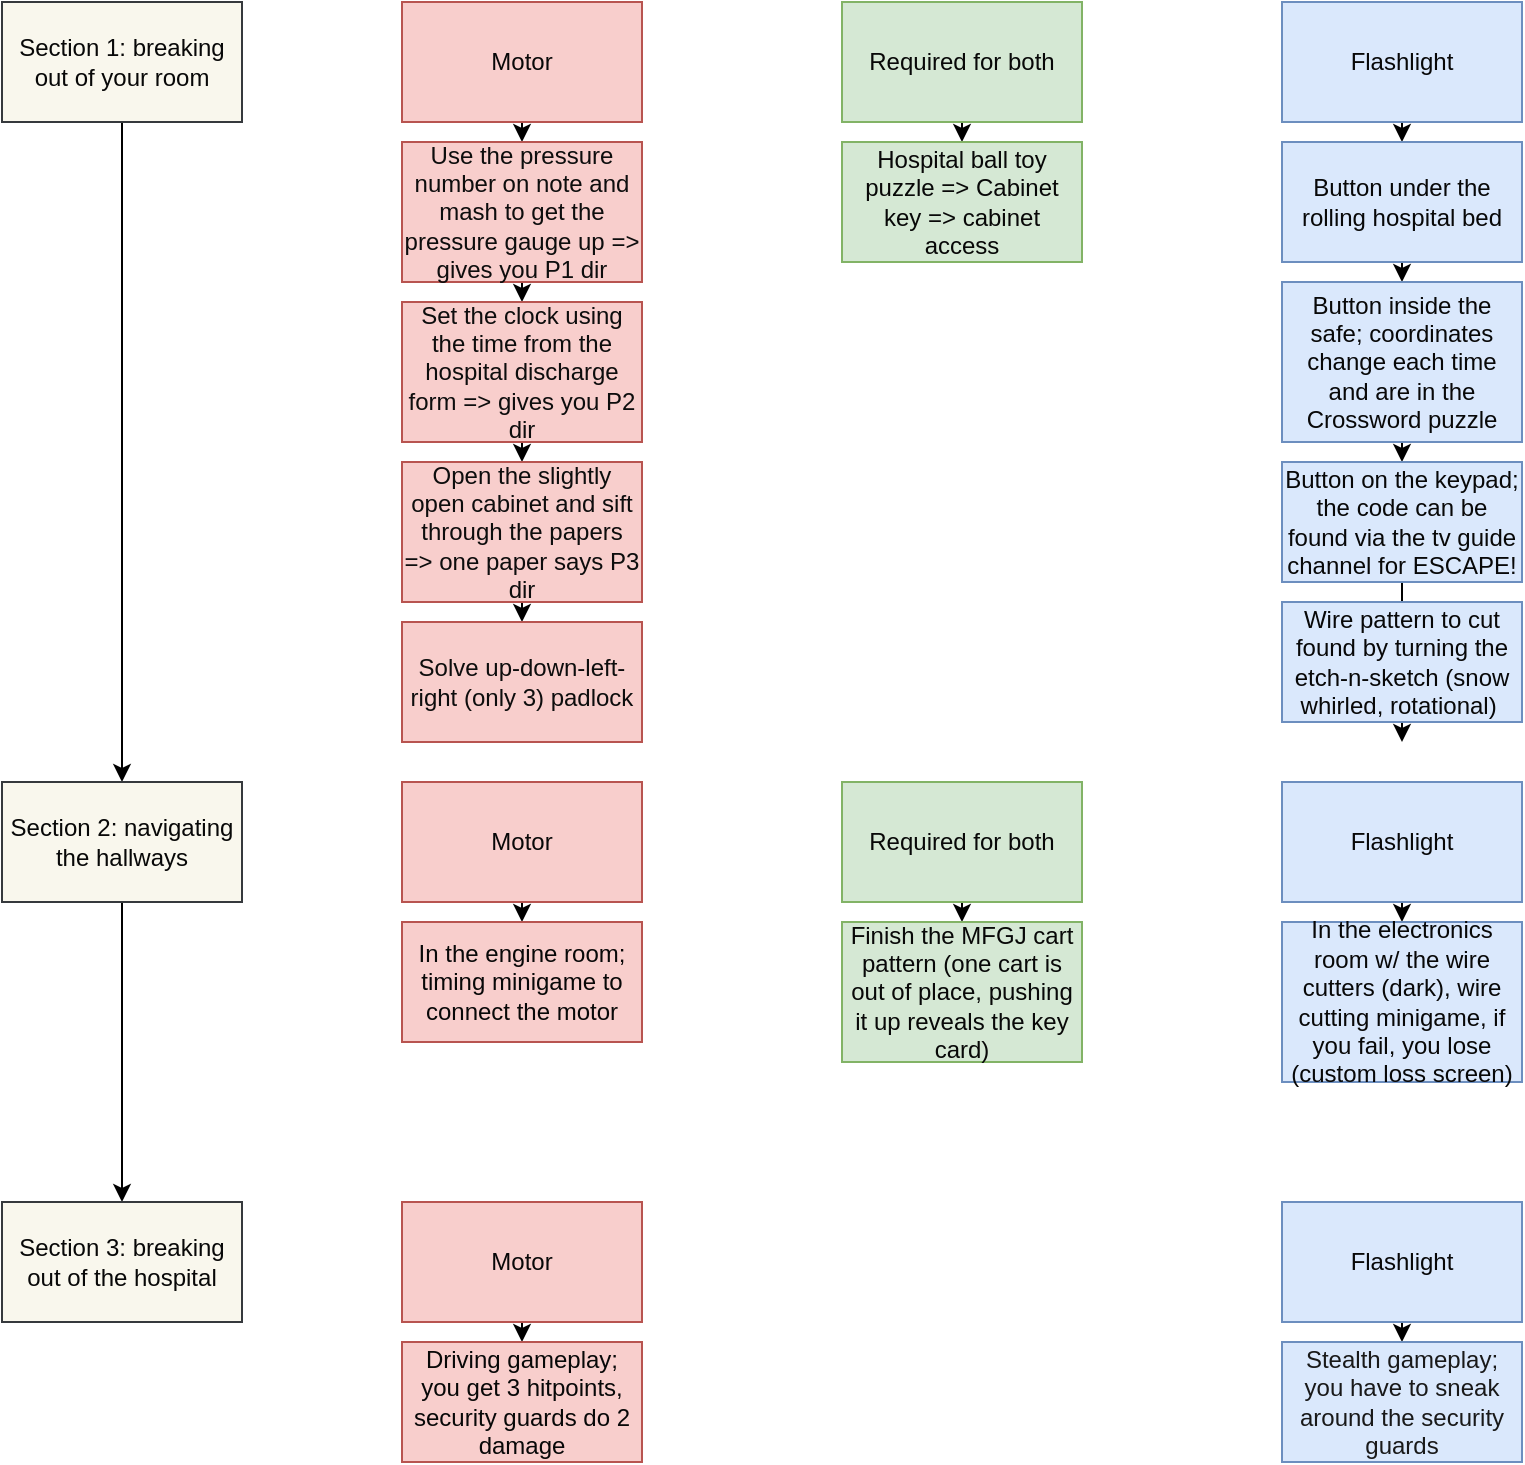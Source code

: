 <mxfile>
    <diagram id="SKBT4WsKlGHtVuPOCtdE" name="Page-1">
        <mxGraphModel dx="738" dy="352" grid="1" gridSize="10" guides="1" tooltips="1" connect="1" arrows="1" fold="1" page="1" pageScale="1" pageWidth="850" pageHeight="1100" math="0" shadow="0">
            <root>
                <mxCell id="0"/>
                <mxCell id="1" parent="0"/>
                <mxCell id="4" value="" style="edgeStyle=none;html=1;fontColor=#080808;" parent="1" source="2" target="3" edge="1">
                    <mxGeometry relative="1" as="geometry"/>
                </mxCell>
                <mxCell id="2" value="&lt;font color=&quot;#080808&quot;&gt;Section 1: breaking out of your room&lt;/font&gt;" style="whiteSpace=wrap;html=1;fillColor=#f9f7ed;strokeColor=#36393d;" parent="1" vertex="1">
                    <mxGeometry y="40" width="120" height="60" as="geometry"/>
                </mxCell>
                <mxCell id="6" value="" style="edgeStyle=none;html=1;fontColor=#000000;" parent="1" source="3" target="5" edge="1">
                    <mxGeometry relative="1" as="geometry"/>
                </mxCell>
                <mxCell id="3" value="&lt;span style=&quot;color: rgb(8 , 8 , 8)&quot;&gt;Section 2: navigating the hallways&lt;/span&gt;" style="whiteSpace=wrap;html=1;fillColor=#f9f7ed;strokeColor=#36393d;" parent="1" vertex="1">
                    <mxGeometry y="430" width="120" height="60" as="geometry"/>
                </mxCell>
                <mxCell id="5" value="&lt;span style=&quot;color: rgb(8 , 8 , 8)&quot;&gt;Section 3: breaking out of the hospital&lt;/span&gt;" style="whiteSpace=wrap;html=1;fillColor=#f9f7ed;strokeColor=#36393d;" parent="1" vertex="1">
                    <mxGeometry y="640" width="120" height="60" as="geometry"/>
                </mxCell>
                <mxCell id="18" value="" style="edgeStyle=none;html=1;fontColor=#000000;" parent="1" source="12" target="17" edge="1">
                    <mxGeometry relative="1" as="geometry"/>
                </mxCell>
                <mxCell id="12" value="&lt;font color=&quot;#080808&quot;&gt;Motor&lt;/font&gt;" style="whiteSpace=wrap;html=1;fillColor=#f8cecc;strokeColor=#b85450;" parent="1" vertex="1">
                    <mxGeometry x="200" y="40" width="120" height="60" as="geometry"/>
                </mxCell>
                <mxCell id="21" value="" style="edgeStyle=none;html=1;fontColor=#000000;" parent="1" source="13" target="20" edge="1">
                    <mxGeometry relative="1" as="geometry"/>
                </mxCell>
                <mxCell id="13" value="&lt;font color=&quot;#080808&quot;&gt;Flashlight&lt;/font&gt;" style="whiteSpace=wrap;html=1;fillColor=#dae8fc;strokeColor=#6c8ebf;" parent="1" vertex="1">
                    <mxGeometry x="640" y="40" width="120" height="60" as="geometry"/>
                </mxCell>
                <mxCell id="16" value="" style="edgeStyle=none;html=1;fontColor=#000000;" parent="1" source="14" target="15" edge="1">
                    <mxGeometry relative="1" as="geometry"/>
                </mxCell>
                <mxCell id="14" value="&lt;font color=&quot;#080808&quot;&gt;Required for both&lt;/font&gt;" style="whiteSpace=wrap;html=1;fillColor=#d5e8d4;strokeColor=#82b366;" parent="1" vertex="1">
                    <mxGeometry x="420" y="40" width="120" height="60" as="geometry"/>
                </mxCell>
                <mxCell id="15" value="&lt;span style=&quot;color: rgb(8 , 8 , 8)&quot;&gt;Hospital ball toy puzzle =&amp;gt; Cabinet key =&amp;gt; cabinet access&lt;/span&gt;" style="whiteSpace=wrap;html=1;fillColor=#d5e8d4;strokeColor=#82b366;" parent="1" vertex="1">
                    <mxGeometry x="420" y="110" width="120" height="60" as="geometry"/>
                </mxCell>
                <mxCell id="28" value="" style="edgeStyle=none;html=1;fontColor=#000000;" parent="1" source="17" target="27" edge="1">
                    <mxGeometry relative="1" as="geometry"/>
                </mxCell>
                <mxCell id="17" value="&lt;span style=&quot;color: rgb(13 , 13 , 13)&quot;&gt;Use the pressure number on note and mash to get the pressure gauge up =&amp;gt; gives you P1 dir&lt;/span&gt;" style="whiteSpace=wrap;html=1;fillColor=#f8cecc;strokeColor=#b85450;" parent="1" vertex="1">
                    <mxGeometry x="200" y="110" width="120" height="70" as="geometry"/>
                </mxCell>
                <mxCell id="24" value="" style="edgeStyle=none;html=1;fontColor=#000000;" parent="1" source="20" target="23" edge="1">
                    <mxGeometry relative="1" as="geometry"/>
                </mxCell>
                <mxCell id="20" value="&lt;font color=&quot;#080808&quot;&gt;Button under the rolling hospital bed&lt;/font&gt;" style="whiteSpace=wrap;html=1;fillColor=#dae8fc;strokeColor=#6c8ebf;" parent="1" vertex="1">
                    <mxGeometry x="640" y="110" width="120" height="60" as="geometry"/>
                </mxCell>
                <mxCell id="26" value="" style="edgeStyle=none;html=1;fontColor=#000000;" parent="1" source="23" target="25" edge="1">
                    <mxGeometry relative="1" as="geometry"/>
                </mxCell>
                <mxCell id="23" value="&lt;font color=&quot;#080808&quot;&gt;Button inside the safe; coordinates change each time and are in the Crossword puzzle&lt;/font&gt;" style="whiteSpace=wrap;html=1;fillColor=#dae8fc;strokeColor=#6c8ebf;" parent="1" vertex="1">
                    <mxGeometry x="640" y="180" width="120" height="80" as="geometry"/>
                </mxCell>
                <mxCell id="45" value="" style="edgeStyle=none;html=1;fontColor=#0D0D0D;" parent="1" source="25" edge="1">
                    <mxGeometry relative="1" as="geometry">
                        <mxPoint x="700" y="410" as="targetPoint"/>
                    </mxGeometry>
                </mxCell>
                <mxCell id="25" value="&lt;span style=&quot;color: rgb(8 , 8 , 8)&quot;&gt;Button on the keypad; the code can be found via the tv guide channel for ESCAPE!&lt;/span&gt;" style="whiteSpace=wrap;html=1;fillColor=#dae8fc;strokeColor=#6c8ebf;" parent="1" vertex="1">
                    <mxGeometry x="640" y="270" width="120" height="60" as="geometry"/>
                </mxCell>
                <mxCell id="31" value="" style="edgeStyle=none;html=1;fontColor=#0D0D0D;" parent="1" source="27" target="30" edge="1">
                    <mxGeometry relative="1" as="geometry"/>
                </mxCell>
                <mxCell id="27" value="&lt;font color=&quot;#0d0d0d&quot;&gt;Set the clock using the time from the hospital discharge form =&amp;gt; gives you P2 dir&lt;/font&gt;" style="whiteSpace=wrap;html=1;fillColor=#f8cecc;strokeColor=#b85450;" parent="1" vertex="1">
                    <mxGeometry x="200" y="190" width="120" height="70" as="geometry"/>
                </mxCell>
                <mxCell id="34" value="" style="edgeStyle=none;html=1;fontColor=#0D0D0D;" parent="1" source="30" target="33" edge="1">
                    <mxGeometry relative="1" as="geometry"/>
                </mxCell>
                <mxCell id="30" value="&lt;span style=&quot;color: rgb(13 , 13 , 13)&quot;&gt;Open the slightly open cabinet and sift through the papers =&amp;gt; one paper says P3 dir&lt;/span&gt;" style="whiteSpace=wrap;html=1;fillColor=#f8cecc;strokeColor=#b85450;" parent="1" vertex="1">
                    <mxGeometry x="200" y="270" width="120" height="70" as="geometry"/>
                </mxCell>
                <mxCell id="33" value="&lt;span style=&quot;color: rgb(13 , 13 , 13)&quot;&gt;Solve up-down-left-right (only 3) padlock&lt;/span&gt;" style="whiteSpace=wrap;html=1;fillColor=#f8cecc;strokeColor=#b85450;" parent="1" vertex="1">
                    <mxGeometry x="200" y="350" width="120" height="60" as="geometry"/>
                </mxCell>
                <mxCell id="39" value="" style="edgeStyle=none;html=1;fontColor=#0D0D0D;" parent="1" target="38" edge="1">
                    <mxGeometry relative="1" as="geometry">
                        <mxPoint x="260" y="490" as="sourcePoint"/>
                    </mxGeometry>
                </mxCell>
                <mxCell id="35" value="&lt;font color=&quot;#080808&quot;&gt;Motor&lt;/font&gt;" style="whiteSpace=wrap;html=1;fillColor=#f8cecc;strokeColor=#b85450;" parent="1" vertex="1">
                    <mxGeometry x="200" y="430" width="120" height="60" as="geometry"/>
                </mxCell>
                <mxCell id="47" value="" style="edgeStyle=none;html=1;fontColor=#0A0A0A;" parent="1" target="46" edge="1">
                    <mxGeometry relative="1" as="geometry">
                        <mxPoint x="480" y="490" as="sourcePoint"/>
                    </mxGeometry>
                </mxCell>
                <mxCell id="36" value="&lt;font color=&quot;#080808&quot;&gt;Required for both&lt;/font&gt;" style="whiteSpace=wrap;html=1;fillColor=#d5e8d4;strokeColor=#82b366;" parent="1" vertex="1">
                    <mxGeometry x="420" y="430" width="120" height="60" as="geometry"/>
                </mxCell>
                <mxCell id="42" value="" style="edgeStyle=none;html=1;fontColor=#0D0D0D;" parent="1" edge="1">
                    <mxGeometry relative="1" as="geometry">
                        <mxPoint x="700" y="490" as="sourcePoint"/>
                        <mxPoint x="700" y="500" as="targetPoint"/>
                    </mxGeometry>
                </mxCell>
                <mxCell id="37" value="&lt;font color=&quot;#080808&quot;&gt;Flashlight&lt;/font&gt;" style="whiteSpace=wrap;html=1;fillColor=#dae8fc;strokeColor=#6c8ebf;" parent="1" vertex="1">
                    <mxGeometry x="640" y="430" width="120" height="60" as="geometry"/>
                </mxCell>
                <mxCell id="38" value="&lt;font color=&quot;#080808&quot;&gt;In the engine room; timing minigame to connect the motor&lt;/font&gt;" style="whiteSpace=wrap;html=1;fillColor=#f8cecc;strokeColor=#b85450;" parent="1" vertex="1">
                    <mxGeometry x="200" y="500" width="120" height="60" as="geometry"/>
                </mxCell>
                <mxCell id="41" value="&lt;font color=&quot;#080808&quot;&gt;In the electronics room w/ the wire cutters (dark), wire cutting minigame, if you fail, you lose (custom loss screen)&lt;/font&gt;" style="whiteSpace=wrap;html=1;fillColor=#dae8fc;strokeColor=#6c8ebf;" parent="1" vertex="1">
                    <mxGeometry x="640" y="500" width="120" height="80" as="geometry"/>
                </mxCell>
                <mxCell id="43" value="&lt;font color=&quot;#080808&quot;&gt;Wire pattern to cut found by turning the etch-n-sketch (snow whirled, rotational)&amp;nbsp;&lt;/font&gt;" style="whiteSpace=wrap;html=1;fillColor=#dae8fc;strokeColor=#6c8ebf;" parent="1" vertex="1">
                    <mxGeometry x="640" y="340" width="120" height="60" as="geometry"/>
                </mxCell>
                <mxCell id="46" value="&lt;font color=&quot;#080808&quot;&gt;Finish the MFGJ cart pattern (one cart is out of place, pushing it up reveals the key card)&lt;/font&gt;" style="whiteSpace=wrap;html=1;fillColor=#d5e8d4;strokeColor=#82b366;" parent="1" vertex="1">
                    <mxGeometry x="420" y="500" width="120" height="70" as="geometry"/>
                </mxCell>
                <mxCell id="52" value="" style="edgeStyle=none;html=1;fontColor=#0A0A0A;" parent="1" source="48" target="51" edge="1">
                    <mxGeometry relative="1" as="geometry"/>
                </mxCell>
                <mxCell id="48" value="&lt;font color=&quot;#080808&quot;&gt;Motor&lt;/font&gt;" style="whiteSpace=wrap;html=1;fillColor=#f8cecc;strokeColor=#b85450;" parent="1" vertex="1">
                    <mxGeometry x="200" y="640" width="120" height="60" as="geometry"/>
                </mxCell>
                <mxCell id="54" value="" style="edgeStyle=none;html=1;fontColor=#0A0A0A;" parent="1" source="50" target="53" edge="1">
                    <mxGeometry relative="1" as="geometry"/>
                </mxCell>
                <mxCell id="50" value="&lt;font color=&quot;#080808&quot;&gt;Flashlight&lt;/font&gt;" style="whiteSpace=wrap;html=1;fillColor=#dae8fc;strokeColor=#6c8ebf;" parent="1" vertex="1">
                    <mxGeometry x="640" y="640" width="120" height="60" as="geometry"/>
                </mxCell>
                <mxCell id="51" value="&lt;span style=&quot;color: rgb(8 , 8 , 8)&quot;&gt;Driving gameplay; you get 3 hitpoints, security guards do 2 damage&lt;/span&gt;" style="whiteSpace=wrap;html=1;fillColor=#f8cecc;strokeColor=#b85450;" parent="1" vertex="1">
                    <mxGeometry x="200" y="710" width="120" height="60" as="geometry"/>
                </mxCell>
                <mxCell id="53" value="&lt;font color=&quot;#191919&quot;&gt;Stealth gameplay; you have to sneak around the security guards&lt;/font&gt;" style="whiteSpace=wrap;html=1;fillColor=#dae8fc;strokeColor=#6c8ebf;" parent="1" vertex="1">
                    <mxGeometry x="640" y="710" width="120" height="60" as="geometry"/>
                </mxCell>
            </root>
        </mxGraphModel>
    </diagram>
</mxfile>